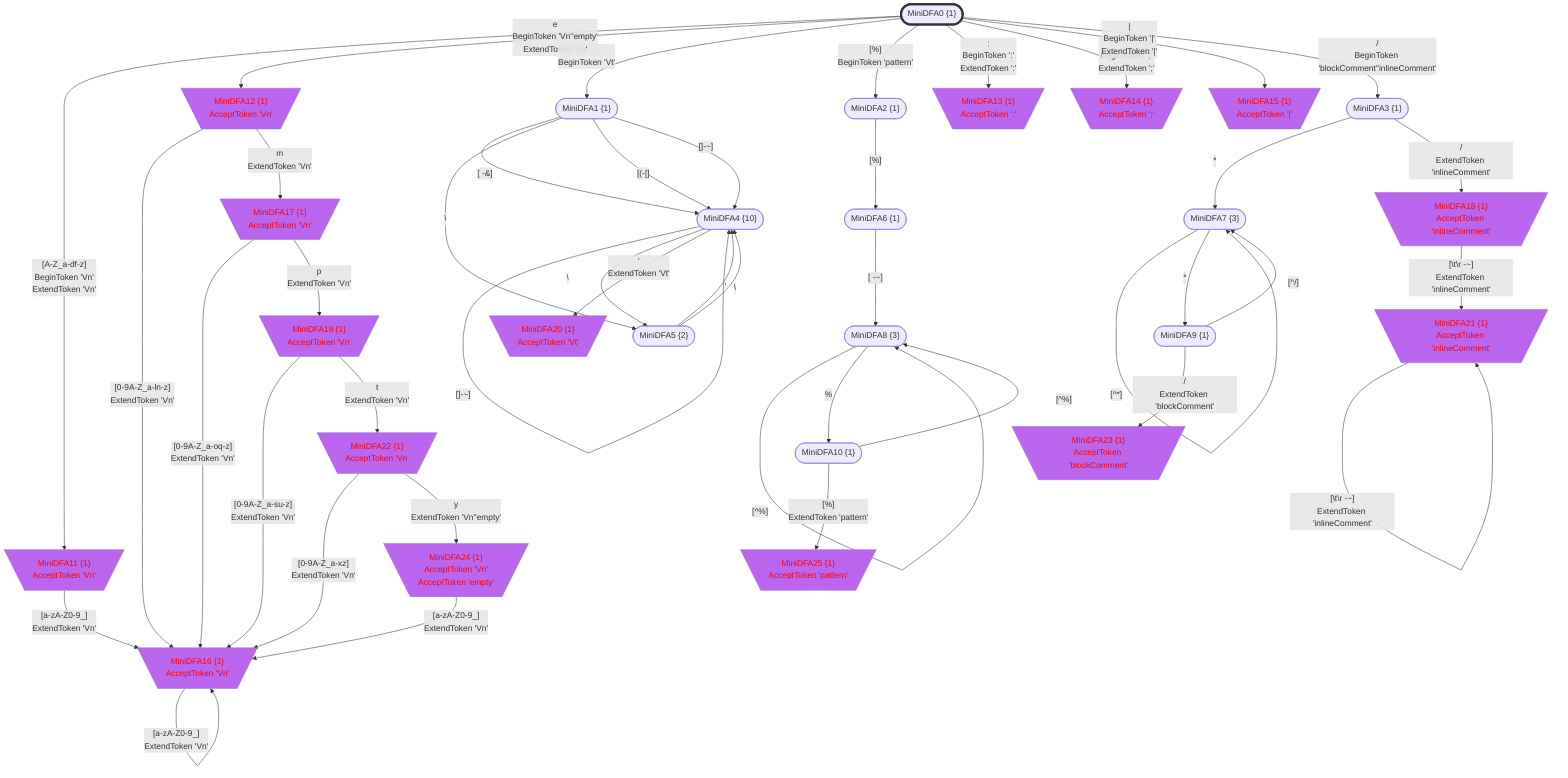 flowchart
classDef c0001 color:#FF0000;
classDef c0010 stroke-dasharray: 10 10;
classDef c0011 stroke-dasharray: 10 10,color:#FF0000;
classDef c0100 fill:#BB66EE;
classDef c0101 fill:#BB66EE,color:#FF0000;
classDef c0110 fill:#BB66EE,stroke-dasharray: 10 10;
classDef c0111 fill:#BB66EE,stroke-dasharray: 10 10,color:#FF0000;
classDef c1000 stroke:#333,stroke-width:4px;
classDef c1001 stroke:#333,stroke-width:4px,color:#FF0000;
classDef c1010 stroke:#333,stroke-width:4px,stroke-dasharray: 10 10;
classDef c1011 stroke:#333,stroke-width:4px,stroke-dasharray: 10 10,color:#FF0000;
classDef c1100 stroke:#333,stroke-width:4px,fill:#BB66EE;
classDef c1101 stroke:#333,stroke-width:4px,fill:#BB66EE,color:#FF0000;
classDef c1110 stroke:#333,stroke-width:4px,fill:#BB66EE,stroke-dasharray: 10 10;
classDef c1111 stroke:#333,stroke-width:4px,fill:#BB66EE,stroke-dasharray: 10 10,color:#FF0000;
MiniDFA0_1037338087(["MiniDFA0 {1}"])
class MiniDFA0_1037338087 c1000;
MiniDFA11_2085594982[\"MiniDFA11 {1}
AcceptToken 'Vn'"/]
class MiniDFA11_2085594982 c0101;
MiniDFA12_-1437102525[\"MiniDFA12 {1}
AcceptToken 'Vn'"/]
class MiniDFA12_-1437102525 c0101;
MiniDFA1_-199998307(["MiniDFA1 {1}"])
MiniDFA2_-579840265(["MiniDFA2 {1}"])
MiniDFA13_-1036544815[\"MiniDFA13 {1}
AcceptToken ':'"/]
class MiniDFA13_-1036544815 c0101;
MiniDFA14_-1665322626[\"MiniDFA14 {1}
AcceptToken ';'"/]
class MiniDFA14_-1665322626 c0101;
MiniDFA15_-1219497574[\"MiniDFA15 {1}
AcceptToken '|'"/]
class MiniDFA15_-1219497574 c0101;
MiniDFA3_-1938923183(["MiniDFA3 {1}"])
MiniDFA16_-889935879[\"MiniDFA16 {1}
AcceptToken 'Vn'"/]
class MiniDFA16_-889935879 c0101;
MiniDFA17_1329400212[\"MiniDFA17 {1}
AcceptToken 'Vn'"/]
class MiniDFA17_1329400212 c0101;
MiniDFA4_-1603516666(["MiniDFA4 {10}"])
MiniDFA5_1689681593(["MiniDFA5 {2}"])
MiniDFA6_-838269423(["MiniDFA6 {1}"])
MiniDFA7_1799158021(["MiniDFA7 {3}"])
MiniDFA18_394836827[\"MiniDFA18 {1}
AcceptToken 'inlineComment'"/]
class MiniDFA18_394836827 c0101;
MiniDFA19_918754685[\"MiniDFA19 {1}
AcceptToken 'Vn'"/]
class MiniDFA19_918754685 c0101;
MiniDFA20_1755271168[\"MiniDFA20 {1}
AcceptToken 'Vt'"/]
class MiniDFA20_1755271168 c0101;
MiniDFA8_-524449958(["MiniDFA8 {3}"])
MiniDFA9_1680072906(["MiniDFA9 {1}"])
MiniDFA21_444061501[\"MiniDFA21 {1}
AcceptToken 'inlineComment'"/]
class MiniDFA21_444061501 c0101;
MiniDFA22_1445426501[\"MiniDFA22 {1}
AcceptToken 'Vn'"/]
class MiniDFA22_1445426501 c0101;
MiniDFA10_563574122(["MiniDFA10 {1}"])
MiniDFA23_539650922[\"MiniDFA23 {1}
AcceptToken 'blockComment'"/]
class MiniDFA23_539650922 c0101;
MiniDFA24_1644429171[\"MiniDFA24 {1}
AcceptToken 'Vn'
AcceptToken 'empty'"/]
class MiniDFA24_1644429171 c0101;
MiniDFA25_-447618411[\"MiniDFA25 {1}
AcceptToken 'pattern'"/]
class MiniDFA25_-447618411 c0101;
MiniDFA0_1037338087 -->|"[A-Z_a-df-z]
BeginToken 'Vn'
ExtendToken 'Vn'"|MiniDFA11_2085594982
MiniDFA0_1037338087 -->|"e
BeginToken 'Vn''empty'
ExtendToken 'Vn'"|MiniDFA12_-1437102525
MiniDFA0_1037338087 -->|"'
BeginToken 'Vt'"|MiniDFA1_-199998307
MiniDFA0_1037338087 -->|"[%]
BeginToken 'pattern'"|MiniDFA2_-579840265
MiniDFA0_1037338087 -->|":
BeginToken ':'
ExtendToken ':'"|MiniDFA13_-1036544815
MiniDFA0_1037338087 -->|";
BeginToken ';'
ExtendToken ';'"|MiniDFA14_-1665322626
MiniDFA0_1037338087 -->|"|
BeginToken '|'
ExtendToken '|'"|MiniDFA15_-1219497574
MiniDFA0_1037338087 -->|"/
BeginToken 'blockComment''inlineComment'"|MiniDFA3_-1938923183
MiniDFA11_2085594982 -->|"[a-zA-Z0-9_]
ExtendToken 'Vn'"|MiniDFA16_-889935879
MiniDFA12_-1437102525 -->|"[0-9A-Z_a-ln-z]
ExtendToken 'Vn'"|MiniDFA16_-889935879
MiniDFA12_-1437102525 -->|"m
ExtendToken 'Vn'"|MiniDFA17_1329400212
MiniDFA1_-199998307 -->|"[#32;-&]"|MiniDFA4_-1603516666
MiniDFA1_-199998307 -->|"#92;"|MiniDFA5_1689681593
MiniDFA1_-199998307 -->|"[(-[]"|MiniDFA4_-1603516666
MiniDFA1_-199998307 -->|"[]-~]"|MiniDFA4_-1603516666
MiniDFA2_-579840265 -->|"[%]"|MiniDFA6_-838269423
MiniDFA3_-1938923183 -->|"*"|MiniDFA7_1799158021
MiniDFA3_-1938923183 -->|"/
ExtendToken 'inlineComment'"|MiniDFA18_394836827
MiniDFA16_-889935879 -->|"[a-zA-Z0-9_]
ExtendToken 'Vn'"|MiniDFA16_-889935879
MiniDFA17_1329400212 -->|"[0-9A-Z_a-oq-z]
ExtendToken 'Vn'"|MiniDFA16_-889935879
MiniDFA17_1329400212 -->|"p
ExtendToken 'Vn'"|MiniDFA19_918754685
MiniDFA4_-1603516666 -->|"[#32;-&]"|MiniDFA4_-1603516666
MiniDFA4_-1603516666 -->|"#92;"|MiniDFA5_1689681593
MiniDFA4_-1603516666 -->|"[(-[]"|MiniDFA4_-1603516666
MiniDFA4_-1603516666 -->|"[]-~]"|MiniDFA4_-1603516666
MiniDFA4_-1603516666 -->|"'
ExtendToken 'Vt'"|MiniDFA20_1755271168
MiniDFA5_1689681593 -->|"'"|MiniDFA4_-1603516666
MiniDFA5_1689681593 -->|"#92;"|MiniDFA4_-1603516666
MiniDFA6_-838269423 -->|"[#32;-~]"|MiniDFA8_-524449958
MiniDFA7_1799158021 -->|"[^*]"|MiniDFA7_1799158021
MiniDFA7_1799158021 -->|"*"|MiniDFA9_1680072906
MiniDFA18_394836827 -->|"[#92;t#92;r#32;-~]
ExtendToken 'inlineComment'"|MiniDFA21_444061501
MiniDFA19_918754685 -->|"[0-9A-Z_a-su-z]
ExtendToken 'Vn'"|MiniDFA16_-889935879
MiniDFA19_918754685 -->|"t
ExtendToken 'Vn'"|MiniDFA22_1445426501
MiniDFA8_-524449958 -->|"[^%]"|MiniDFA8_-524449958
MiniDFA8_-524449958 -->|"%"|MiniDFA10_563574122
MiniDFA9_1680072906 -->|"[^/]"|MiniDFA7_1799158021
MiniDFA9_1680072906 -->|"/
ExtendToken 'blockComment'"|MiniDFA23_539650922
MiniDFA21_444061501 -->|"[#92;t#92;r#32;-~]
ExtendToken 'inlineComment'"|MiniDFA21_444061501
MiniDFA22_1445426501 -->|"[0-9A-Z_a-xz]
ExtendToken 'Vn'"|MiniDFA16_-889935879
MiniDFA22_1445426501 -->|"y
ExtendToken 'Vn''empty'"|MiniDFA24_1644429171
MiniDFA10_563574122 -->|"[^%]"|MiniDFA8_-524449958
MiniDFA10_563574122 -->|"[%]
ExtendToken 'pattern'"|MiniDFA25_-447618411
MiniDFA24_1644429171 -->|"[a-zA-Z0-9_]
ExtendToken 'Vn'"|MiniDFA16_-889935879